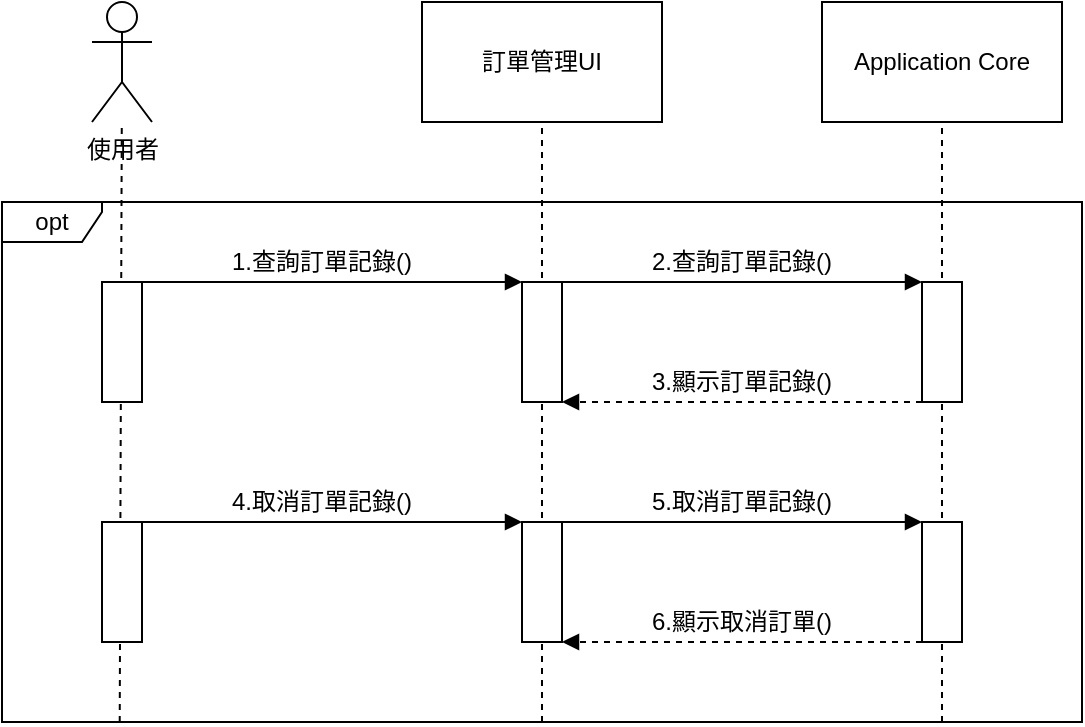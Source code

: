 <mxfile version="14.2.9" type="github">
  <diagram id="CPPD-Z1HqeIKluTW54u3" name="Page-1">
    <mxGraphModel dx="1248" dy="677" grid="1" gridSize="10" guides="1" tooltips="1" connect="1" arrows="1" fold="1" page="1" pageScale="1" pageWidth="827" pageHeight="1169" math="0" shadow="0">
      <root>
        <mxCell id="0" />
        <mxCell id="1" parent="0" />
        <mxCell id="1ICIGnIb4B4Fh0GEvbqw-3" value="" style="endArrow=none;dashed=1;html=1;entryX=0.5;entryY=1;entryDx=0;entryDy=0;" edge="1" parent="1" target="q6-rhnTbMMNpflJWZgwJ-4">
          <mxGeometry width="50" height="50" relative="1" as="geometry">
            <mxPoint x="610" y="460" as="sourcePoint" />
            <mxPoint x="420" y="170" as="targetPoint" />
          </mxGeometry>
        </mxCell>
        <mxCell id="1ICIGnIb4B4Fh0GEvbqw-2" value="" style="endArrow=none;dashed=1;html=1;exitX=0.5;exitY=1;exitDx=0;exitDy=0;exitPerimeter=0;entryX=0.5;entryY=1;entryDx=0;entryDy=0;" edge="1" parent="1" source="q6-rhnTbMMNpflJWZgwJ-31" target="q6-rhnTbMMNpflJWZgwJ-2">
          <mxGeometry width="50" height="50" relative="1" as="geometry">
            <mxPoint x="208.86" y="470" as="sourcePoint" />
            <mxPoint x="209.896" y="170" as="targetPoint" />
          </mxGeometry>
        </mxCell>
        <mxCell id="1ICIGnIb4B4Fh0GEvbqw-1" value="" style="endArrow=none;dashed=1;html=1;exitX=0.109;exitY=1;exitDx=0;exitDy=0;exitPerimeter=0;" edge="1" parent="1" source="q6-rhnTbMMNpflJWZgwJ-31" target="q6-rhnTbMMNpflJWZgwJ-1">
          <mxGeometry width="50" height="50" relative="1" as="geometry">
            <mxPoint x="180" y="590" as="sourcePoint" />
            <mxPoint x="230" y="540" as="targetPoint" />
          </mxGeometry>
        </mxCell>
        <mxCell id="q6-rhnTbMMNpflJWZgwJ-1" value="使用者" style="shape=umlActor;verticalLabelPosition=bottom;verticalAlign=top;html=1;outlineConnect=0;" parent="1" vertex="1">
          <mxGeometry x="185" y="100" width="30" height="60" as="geometry" />
        </mxCell>
        <mxCell id="q6-rhnTbMMNpflJWZgwJ-2" value="訂單管理UI" style="rounded=0;whiteSpace=wrap;html=1;" parent="1" vertex="1">
          <mxGeometry x="350" y="100" width="120" height="60" as="geometry" />
        </mxCell>
        <mxCell id="q6-rhnTbMMNpflJWZgwJ-4" value="Application Core" style="rounded=0;whiteSpace=wrap;html=1;" parent="1" vertex="1">
          <mxGeometry x="550" y="100" width="120" height="60" as="geometry" />
        </mxCell>
        <mxCell id="q6-rhnTbMMNpflJWZgwJ-16" style="edgeStyle=orthogonalEdgeStyle;rounded=0;orthogonalLoop=1;jettySize=auto;html=1;exitX=1;exitY=0;exitDx=0;exitDy=0;entryX=0;entryY=0;entryDx=0;entryDy=0;endArrow=block;endFill=1;" parent="1" source="q6-rhnTbMMNpflJWZgwJ-9" target="q6-rhnTbMMNpflJWZgwJ-10" edge="1">
          <mxGeometry relative="1" as="geometry">
            <Array as="points">
              <mxPoint x="310" y="240" />
              <mxPoint x="310" y="240" />
            </Array>
          </mxGeometry>
        </mxCell>
        <mxCell id="q6-rhnTbMMNpflJWZgwJ-9" value="" style="rounded=0;whiteSpace=wrap;html=1;" parent="1" vertex="1">
          <mxGeometry x="190" y="240" width="20" height="60" as="geometry" />
        </mxCell>
        <mxCell id="q6-rhnTbMMNpflJWZgwJ-18" style="edgeStyle=orthogonalEdgeStyle;rounded=0;orthogonalLoop=1;jettySize=auto;html=1;exitX=1;exitY=0;exitDx=0;exitDy=0;entryX=0;entryY=0;entryDx=0;entryDy=0;endArrow=block;endFill=1;" parent="1" source="q6-rhnTbMMNpflJWZgwJ-10" target="q6-rhnTbMMNpflJWZgwJ-11" edge="1">
          <mxGeometry relative="1" as="geometry">
            <Array as="points">
              <mxPoint x="510" y="240" />
              <mxPoint x="510" y="240" />
            </Array>
          </mxGeometry>
        </mxCell>
        <mxCell id="q6-rhnTbMMNpflJWZgwJ-10" value="" style="rounded=0;whiteSpace=wrap;html=1;" parent="1" vertex="1">
          <mxGeometry x="400" y="240" width="20" height="60" as="geometry" />
        </mxCell>
        <mxCell id="q6-rhnTbMMNpflJWZgwJ-20" style="edgeStyle=orthogonalEdgeStyle;rounded=0;orthogonalLoop=1;jettySize=auto;html=1;exitX=0;exitY=1;exitDx=0;exitDy=0;entryX=1;entryY=1;entryDx=0;entryDy=0;dashed=1;endArrow=block;endFill=1;" parent="1" source="q6-rhnTbMMNpflJWZgwJ-11" target="q6-rhnTbMMNpflJWZgwJ-10" edge="1">
          <mxGeometry relative="1" as="geometry">
            <Array as="points">
              <mxPoint x="510" y="300" />
              <mxPoint x="510" y="300" />
            </Array>
          </mxGeometry>
        </mxCell>
        <mxCell id="q6-rhnTbMMNpflJWZgwJ-11" value="" style="rounded=0;whiteSpace=wrap;html=1;" parent="1" vertex="1">
          <mxGeometry x="600" y="240" width="20" height="60" as="geometry" />
        </mxCell>
        <mxCell id="q6-rhnTbMMNpflJWZgwJ-17" value="1.查詢訂單記錄()" style="text;html=1;strokeColor=none;fillColor=none;align=center;verticalAlign=middle;whiteSpace=wrap;rounded=0;" parent="1" vertex="1">
          <mxGeometry x="250" y="220" width="100" height="20" as="geometry" />
        </mxCell>
        <mxCell id="q6-rhnTbMMNpflJWZgwJ-19" value="2.查詢訂單記錄()" style="text;html=1;strokeColor=none;fillColor=none;align=center;verticalAlign=middle;whiteSpace=wrap;rounded=0;" parent="1" vertex="1">
          <mxGeometry x="460" y="220" width="100" height="20" as="geometry" />
        </mxCell>
        <mxCell id="q6-rhnTbMMNpflJWZgwJ-21" value="3.顯示訂單記錄()" style="text;html=1;strokeColor=none;fillColor=none;align=center;verticalAlign=middle;whiteSpace=wrap;rounded=0;" parent="1" vertex="1">
          <mxGeometry x="460" y="280" width="100" height="20" as="geometry" />
        </mxCell>
        <mxCell id="q6-rhnTbMMNpflJWZgwJ-22" style="edgeStyle=orthogonalEdgeStyle;rounded=0;orthogonalLoop=1;jettySize=auto;html=1;exitX=1;exitY=0;exitDx=0;exitDy=0;entryX=0;entryY=0;entryDx=0;entryDy=0;endArrow=block;endFill=1;" parent="1" source="q6-rhnTbMMNpflJWZgwJ-23" target="q6-rhnTbMMNpflJWZgwJ-25" edge="1">
          <mxGeometry relative="1" as="geometry">
            <Array as="points">
              <mxPoint x="310" y="360" />
              <mxPoint x="310" y="360" />
            </Array>
          </mxGeometry>
        </mxCell>
        <mxCell id="q6-rhnTbMMNpflJWZgwJ-23" value="" style="rounded=0;whiteSpace=wrap;html=1;" parent="1" vertex="1">
          <mxGeometry x="190" y="360" width="20" height="60" as="geometry" />
        </mxCell>
        <mxCell id="q6-rhnTbMMNpflJWZgwJ-24" style="edgeStyle=orthogonalEdgeStyle;rounded=0;orthogonalLoop=1;jettySize=auto;html=1;exitX=1;exitY=0;exitDx=0;exitDy=0;entryX=0;entryY=0;entryDx=0;entryDy=0;endArrow=block;endFill=1;" parent="1" source="q6-rhnTbMMNpflJWZgwJ-25" target="q6-rhnTbMMNpflJWZgwJ-27" edge="1">
          <mxGeometry relative="1" as="geometry">
            <Array as="points">
              <mxPoint x="510" y="360" />
              <mxPoint x="510" y="360" />
            </Array>
          </mxGeometry>
        </mxCell>
        <mxCell id="q6-rhnTbMMNpflJWZgwJ-25" value="" style="rounded=0;whiteSpace=wrap;html=1;" parent="1" vertex="1">
          <mxGeometry x="400" y="360" width="20" height="60" as="geometry" />
        </mxCell>
        <mxCell id="q6-rhnTbMMNpflJWZgwJ-26" style="edgeStyle=orthogonalEdgeStyle;rounded=0;orthogonalLoop=1;jettySize=auto;html=1;exitX=0;exitY=1;exitDx=0;exitDy=0;entryX=1;entryY=1;entryDx=0;entryDy=0;dashed=1;endArrow=block;endFill=1;" parent="1" source="q6-rhnTbMMNpflJWZgwJ-27" target="q6-rhnTbMMNpflJWZgwJ-25" edge="1">
          <mxGeometry relative="1" as="geometry">
            <Array as="points">
              <mxPoint x="510" y="420" />
              <mxPoint x="510" y="420" />
            </Array>
          </mxGeometry>
        </mxCell>
        <mxCell id="q6-rhnTbMMNpflJWZgwJ-27" value="" style="rounded=0;whiteSpace=wrap;html=1;" parent="1" vertex="1">
          <mxGeometry x="600" y="360" width="20" height="60" as="geometry" />
        </mxCell>
        <mxCell id="q6-rhnTbMMNpflJWZgwJ-28" value="4.取消訂單記錄()" style="text;html=1;strokeColor=none;fillColor=none;align=center;verticalAlign=middle;whiteSpace=wrap;rounded=0;" parent="1" vertex="1">
          <mxGeometry x="250" y="340" width="100" height="20" as="geometry" />
        </mxCell>
        <mxCell id="q6-rhnTbMMNpflJWZgwJ-29" value="5.取消訂單記錄()" style="text;html=1;strokeColor=none;fillColor=none;align=center;verticalAlign=middle;whiteSpace=wrap;rounded=0;" parent="1" vertex="1">
          <mxGeometry x="460" y="340" width="100" height="20" as="geometry" />
        </mxCell>
        <mxCell id="q6-rhnTbMMNpflJWZgwJ-30" value="6.顯示取消訂單()" style="text;html=1;strokeColor=none;fillColor=none;align=center;verticalAlign=middle;whiteSpace=wrap;rounded=0;" parent="1" vertex="1">
          <mxGeometry x="460" y="400" width="100" height="20" as="geometry" />
        </mxCell>
        <mxCell id="q6-rhnTbMMNpflJWZgwJ-31" value="opt" style="shape=umlFrame;whiteSpace=wrap;html=1;width=50;height=20;" parent="1" vertex="1">
          <mxGeometry x="140" y="200" width="540" height="260" as="geometry" />
        </mxCell>
      </root>
    </mxGraphModel>
  </diagram>
</mxfile>
